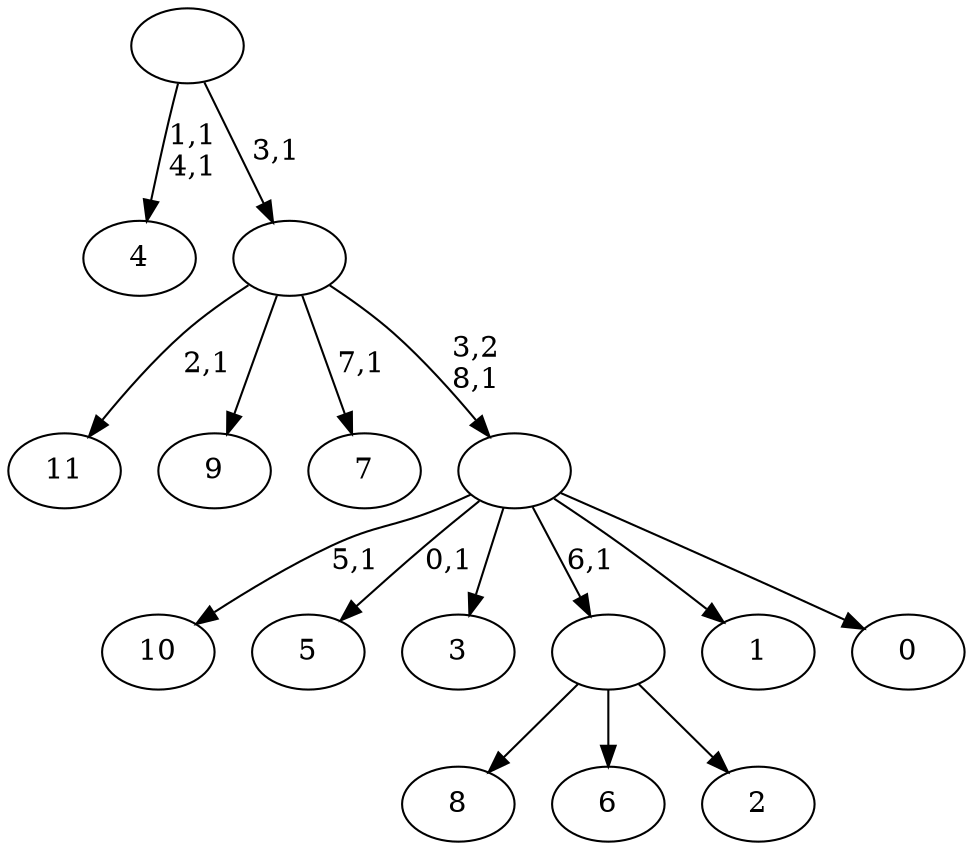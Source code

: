 digraph T {
	21 [label="11"]
	19 [label="10"]
	17 [label="9"]
	16 [label="8"]
	15 [label="7"]
	13 [label="6"]
	12 [label="5"]
	10 [label="4"]
	7 [label="3"]
	6 [label="2"]
	5 [label=""]
	4 [label="1"]
	3 [label="0"]
	2 [label=""]
	1 [label=""]
	0 [label=""]
	5 -> 16 [label=""]
	5 -> 13 [label=""]
	5 -> 6 [label=""]
	2 -> 12 [label="0,1"]
	2 -> 19 [label="5,1"]
	2 -> 7 [label=""]
	2 -> 5 [label="6,1"]
	2 -> 4 [label=""]
	2 -> 3 [label=""]
	1 -> 15 [label="7,1"]
	1 -> 21 [label="2,1"]
	1 -> 17 [label=""]
	1 -> 2 [label="3,2\n8,1"]
	0 -> 10 [label="1,1\n4,1"]
	0 -> 1 [label="3,1"]
}
